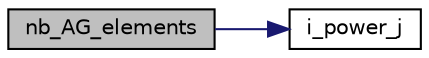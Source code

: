 digraph "nb_AG_elements"
{
  edge [fontname="Helvetica",fontsize="10",labelfontname="Helvetica",labelfontsize="10"];
  node [fontname="Helvetica",fontsize="10",shape=record];
  rankdir="LR";
  Node7994 [label="nb_AG_elements",height=0.2,width=0.4,color="black", fillcolor="grey75", style="filled", fontcolor="black"];
  Node7994 -> Node7995 [color="midnightblue",fontsize="10",style="solid",fontname="Helvetica"];
  Node7995 [label="i_power_j",height=0.2,width=0.4,color="black", fillcolor="white", style="filled",URL="$de/dc5/algebra__and__number__theory_8h.html#a39b321523e8957d701618bb5cac542b5"];
}
